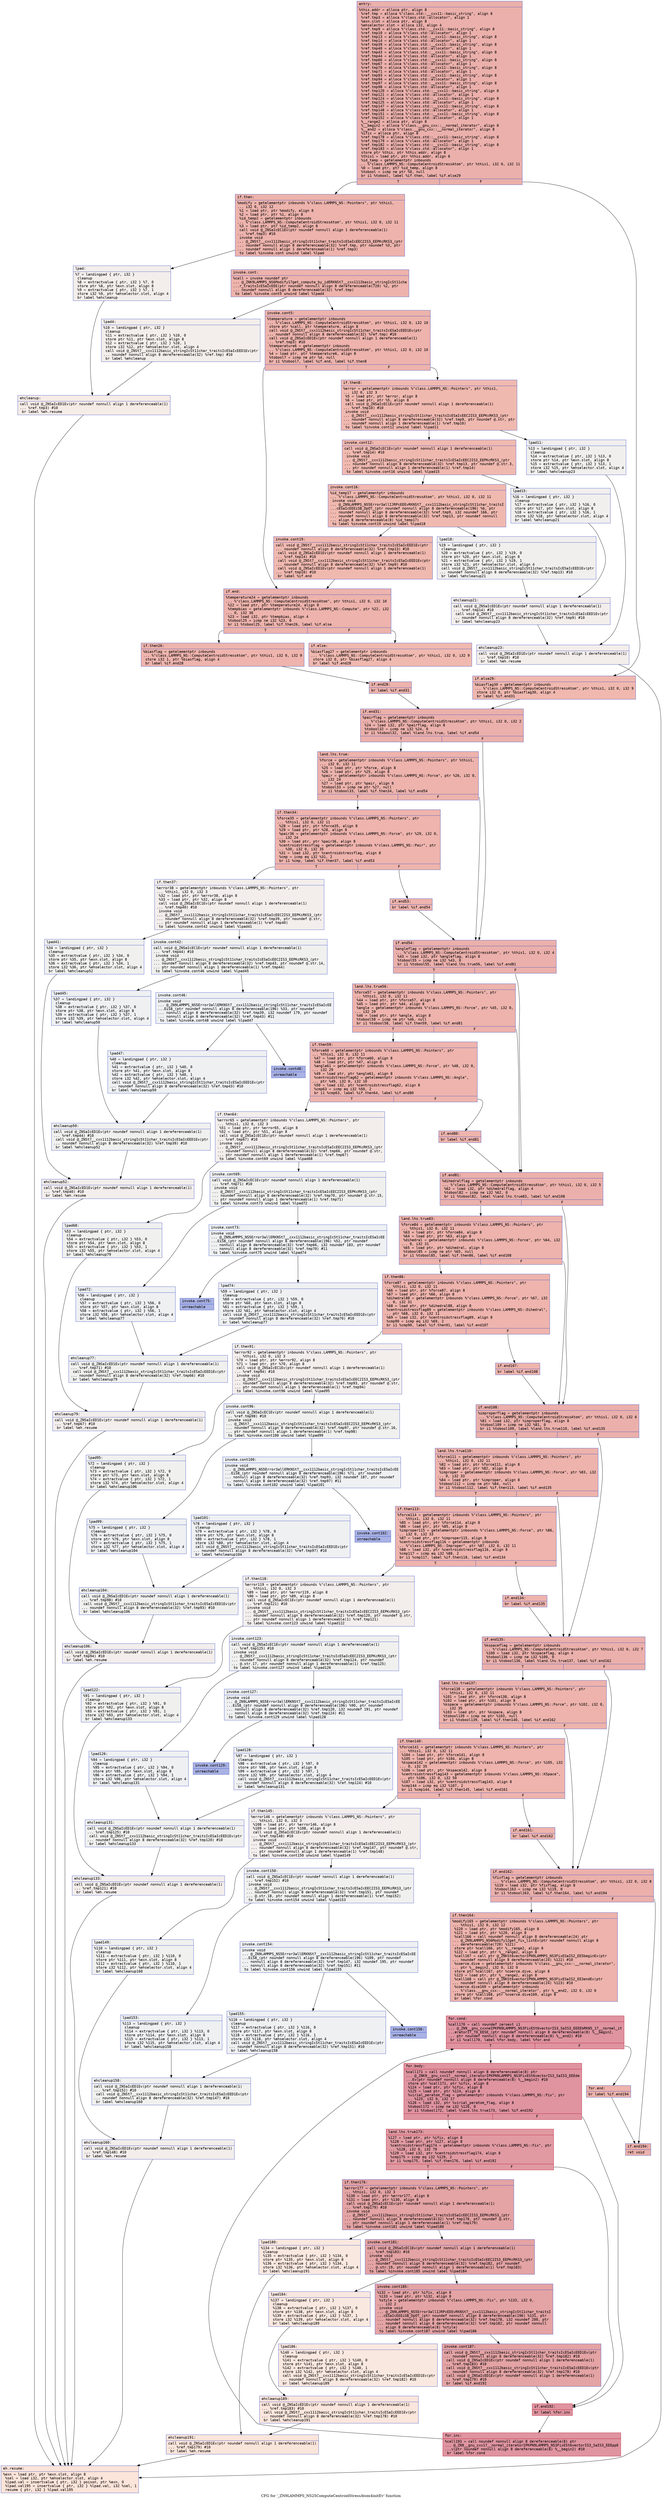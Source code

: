 digraph "CFG for '_ZN9LAMMPS_NS25ComputeCentroidStressAtom4initEv' function" {
	label="CFG for '_ZN9LAMMPS_NS25ComputeCentroidStressAtom4initEv' function";

	Node0x55f91824fc70 [shape=record,color="#3d50c3ff", style=filled, fillcolor="#d24b4070" fontname="Courier",label="{entry:\l|  %this.addr = alloca ptr, align 8\l  %ref.tmp = alloca %\"class.std::__cxx11::basic_string\", align 8\l  %ref.tmp3 = alloca %\"class.std::allocator\", align 1\l  %exn.slot = alloca ptr, align 8\l  %ehselector.slot = alloca i32, align 4\l  %ref.tmp9 = alloca %\"class.std::__cxx11::basic_string\", align 8\l  %ref.tmp10 = alloca %\"class.std::allocator\", align 1\l  %ref.tmp13 = alloca %\"class.std::__cxx11::basic_string\", align 8\l  %ref.tmp14 = alloca %\"class.std::allocator\", align 1\l  %ref.tmp39 = alloca %\"class.std::__cxx11::basic_string\", align 8\l  %ref.tmp40 = alloca %\"class.std::allocator\", align 1\l  %ref.tmp43 = alloca %\"class.std::__cxx11::basic_string\", align 8\l  %ref.tmp44 = alloca %\"class.std::allocator\", align 1\l  %ref.tmp66 = alloca %\"class.std::__cxx11::basic_string\", align 8\l  %ref.tmp67 = alloca %\"class.std::allocator\", align 1\l  %ref.tmp70 = alloca %\"class.std::__cxx11::basic_string\", align 8\l  %ref.tmp71 = alloca %\"class.std::allocator\", align 1\l  %ref.tmp93 = alloca %\"class.std::__cxx11::basic_string\", align 8\l  %ref.tmp94 = alloca %\"class.std::allocator\", align 1\l  %ref.tmp97 = alloca %\"class.std::__cxx11::basic_string\", align 8\l  %ref.tmp98 = alloca %\"class.std::allocator\", align 1\l  %ref.tmp120 = alloca %\"class.std::__cxx11::basic_string\", align 8\l  %ref.tmp121 = alloca %\"class.std::allocator\", align 1\l  %ref.tmp124 = alloca %\"class.std::__cxx11::basic_string\", align 8\l  %ref.tmp125 = alloca %\"class.std::allocator\", align 1\l  %ref.tmp147 = alloca %\"class.std::__cxx11::basic_string\", align 8\l  %ref.tmp148 = alloca %\"class.std::allocator\", align 1\l  %ref.tmp151 = alloca %\"class.std::__cxx11::basic_string\", align 8\l  %ref.tmp152 = alloca %\"class.std::allocator\", align 1\l  %__range2 = alloca ptr, align 8\l  %__begin2 = alloca %\"class.__gnu_cxx::__normal_iterator\", align 8\l  %__end2 = alloca %\"class.__gnu_cxx::__normal_iterator\", align 8\l  %ifix = alloca ptr, align 8\l  %ref.tmp178 = alloca %\"class.std::__cxx11::basic_string\", align 8\l  %ref.tmp179 = alloca %\"class.std::allocator\", align 1\l  %ref.tmp182 = alloca %\"class.std::__cxx11::basic_string\", align 8\l  %ref.tmp183 = alloca %\"class.std::allocator\", align 1\l  store ptr %this, ptr %this.addr, align 8\l  %this1 = load ptr, ptr %this.addr, align 8\l  %id_temp = getelementptr inbounds\l... %\"class.LAMMPS_NS::ComputeCentroidStressAtom\", ptr %this1, i32 0, i32 11\l  %0 = load ptr, ptr %id_temp, align 8\l  %tobool = icmp ne ptr %0, null\l  br i1 %tobool, label %if.then, label %if.else29\l|{<s0>T|<s1>F}}"];
	Node0x55f91824fc70:s0 -> Node0x55f918269790[tooltip="entry -> if.then\nProbability 62.50%" ];
	Node0x55f91824fc70:s1 -> Node0x55f918269800[tooltip="entry -> if.else29\nProbability 37.50%" ];
	Node0x55f918269790 [shape=record,color="#3d50c3ff", style=filled, fillcolor="#d6524470" fontname="Courier",label="{if.then:\l|  %modify = getelementptr inbounds %\"class.LAMMPS_NS::Pointers\", ptr %this1,\l... i32 0, i32 12\l  %1 = load ptr, ptr %modify, align 8\l  %2 = load ptr, ptr %1, align 8\l  %id_temp2 = getelementptr inbounds\l... %\"class.LAMMPS_NS::ComputeCentroidStressAtom\", ptr %this1, i32 0, i32 11\l  %3 = load ptr, ptr %id_temp2, align 8\l  call void @_ZNSaIcEC1Ev(ptr noundef nonnull align 1 dereferenceable(1)\l... %ref.tmp3) #10\l  invoke void\l... @_ZNSt7__cxx1112basic_stringIcSt11char_traitsIcESaIcEEC2IS3_EEPKcRKS3_(ptr\l... noundef nonnull align 8 dereferenceable(32) %ref.tmp, ptr noundef %3, ptr\l... noundef nonnull align 1 dereferenceable(1) %ref.tmp3)\l          to label %invoke.cont unwind label %lpad\l}"];
	Node0x55f918269790 -> Node0x55f918269e00[tooltip="if.then -> invoke.cont\nProbability 100.00%" ];
	Node0x55f918269790 -> Node0x55f918269e80[tooltip="if.then -> lpad\nProbability 0.00%" ];
	Node0x55f918269e00 [shape=record,color="#3d50c3ff", style=filled, fillcolor="#d6524470" fontname="Courier",label="{invoke.cont:\l|  %call = invoke noundef ptr\l... @_ZNK9LAMMPS_NS6Modify17get_compute_by_idERKNSt7__cxx1112basic_stringIcSt11cha\l...r_traitsIcESaIcEEE(ptr noundef nonnull align 8 dereferenceable(720) %2, ptr\l... noundef nonnull align 8 dereferenceable(32) %ref.tmp)\l          to label %invoke.cont5 unwind label %lpad4\l}"];
	Node0x55f918269e00 -> Node0x55f918269db0[tooltip="invoke.cont -> invoke.cont5\nProbability 100.00%" ];
	Node0x55f918269e00 -> Node0x55f91826a740[tooltip="invoke.cont -> lpad4\nProbability 0.00%" ];
	Node0x55f918269db0 [shape=record,color="#3d50c3ff", style=filled, fillcolor="#d6524470" fontname="Courier",label="{invoke.cont5:\l|  %temperature = getelementptr inbounds\l... %\"class.LAMMPS_NS::ComputeCentroidStressAtom\", ptr %this1, i32 0, i32 10\l  store ptr %call, ptr %temperature, align 8\l  call void @_ZNSt7__cxx1112basic_stringIcSt11char_traitsIcESaIcEED1Ev(ptr\l... noundef nonnull align 8 dereferenceable(32) %ref.tmp) #10\l  call void @_ZNSaIcED1Ev(ptr noundef nonnull align 1 dereferenceable(1)\l... %ref.tmp3) #10\l  %temperature6 = getelementptr inbounds\l... %\"class.LAMMPS_NS::ComputeCentroidStressAtom\", ptr %this1, i32 0, i32 10\l  %4 = load ptr, ptr %temperature6, align 8\l  %tobool7 = icmp ne ptr %4, null\l  br i1 %tobool7, label %if.end, label %if.then8\l|{<s0>T|<s1>F}}"];
	Node0x55f918269db0:s0 -> Node0x55f91826af50[tooltip="invoke.cont5 -> if.end\nProbability 62.50%" ];
	Node0x55f918269db0:s1 -> Node0x55f91826afc0[tooltip="invoke.cont5 -> if.then8\nProbability 37.50%" ];
	Node0x55f91826afc0 [shape=record,color="#3d50c3ff", style=filled, fillcolor="#de614d70" fontname="Courier",label="{if.then8:\l|  %error = getelementptr inbounds %\"class.LAMMPS_NS::Pointers\", ptr %this1,\l... i32 0, i32 3\l  %5 = load ptr, ptr %error, align 8\l  %6 = load ptr, ptr %5, align 8\l  call void @_ZNSaIcEC1Ev(ptr noundef nonnull align 1 dereferenceable(1)\l... %ref.tmp10) #10\l  invoke void\l... @_ZNSt7__cxx1112basic_stringIcSt11char_traitsIcESaIcEEC2IS3_EEPKcRKS3_(ptr\l... noundef nonnull align 8 dereferenceable(32) %ref.tmp9, ptr noundef @.str, ptr\l... noundef nonnull align 1 dereferenceable(1) %ref.tmp10)\l          to label %invoke.cont12 unwind label %lpad11\l}"];
	Node0x55f91826afc0 -> Node0x55f91826b4b0[tooltip="if.then8 -> invoke.cont12\nProbability 100.00%" ];
	Node0x55f91826afc0 -> Node0x55f91826b530[tooltip="if.then8 -> lpad11\nProbability 0.00%" ];
	Node0x55f91826b4b0 [shape=record,color="#3d50c3ff", style=filled, fillcolor="#de614d70" fontname="Courier",label="{invoke.cont12:\l|  call void @_ZNSaIcEC1Ev(ptr noundef nonnull align 1 dereferenceable(1)\l... %ref.tmp14) #10\l  invoke void\l... @_ZNSt7__cxx1112basic_stringIcSt11char_traitsIcESaIcEEC2IS3_EEPKcRKS3_(ptr\l... noundef nonnull align 8 dereferenceable(32) %ref.tmp13, ptr noundef @.str.3,\l... ptr noundef nonnull align 1 dereferenceable(1) %ref.tmp14)\l          to label %invoke.cont16 unwind label %lpad15\l}"];
	Node0x55f91826b4b0 -> Node0x55f91826b8b0[tooltip="invoke.cont12 -> invoke.cont16\nProbability 100.00%" ];
	Node0x55f91826b4b0 -> Node0x55f91826b900[tooltip="invoke.cont12 -> lpad15\nProbability 0.00%" ];
	Node0x55f91826b8b0 [shape=record,color="#3d50c3ff", style=filled, fillcolor="#de614d70" fontname="Courier",label="{invoke.cont16:\l|  %id_temp17 = getelementptr inbounds\l... %\"class.LAMMPS_NS::ComputeCentroidStressAtom\", ptr %this1, i32 0, i32 11\l  invoke void\l... @_ZN9LAMMPS_NS5Error3allIJRPcEEEvRKNSt7__cxx1112basic_stringIcSt11char_traitsI\l...cESaIcEEEiSB_DpOT_(ptr noundef nonnull align 8 dereferenceable(196) %6, ptr\l... noundef nonnull align 8 dereferenceable(32) %ref.tmp9, i32 noundef 166, ptr\l... noundef nonnull align 8 dereferenceable(32) %ref.tmp13, ptr noundef nonnull\l... align 8 dereferenceable(8) %id_temp17)\l          to label %invoke.cont19 unwind label %lpad18\l}"];
	Node0x55f91826b8b0 -> Node0x55f91826b860[tooltip="invoke.cont16 -> invoke.cont19\nProbability 100.00%" ];
	Node0x55f91826b8b0 -> Node0x55f91826bcb0[tooltip="invoke.cont16 -> lpad18\nProbability 0.00%" ];
	Node0x55f91826b860 [shape=record,color="#3d50c3ff", style=filled, fillcolor="#de614d70" fontname="Courier",label="{invoke.cont19:\l|  call void @_ZNSt7__cxx1112basic_stringIcSt11char_traitsIcESaIcEED1Ev(ptr\l... noundef nonnull align 8 dereferenceable(32) %ref.tmp13) #10\l  call void @_ZNSaIcED1Ev(ptr noundef nonnull align 1 dereferenceable(1)\l... %ref.tmp14) #10\l  call void @_ZNSt7__cxx1112basic_stringIcSt11char_traitsIcESaIcEED1Ev(ptr\l... noundef nonnull align 8 dereferenceable(32) %ref.tmp9) #10\l  call void @_ZNSaIcED1Ev(ptr noundef nonnull align 1 dereferenceable(1)\l... %ref.tmp10) #10\l  br label %if.end\l}"];
	Node0x55f91826b860 -> Node0x55f91826af50[tooltip="invoke.cont19 -> if.end\nProbability 100.00%" ];
	Node0x55f918269e80 [shape=record,color="#3d50c3ff", style=filled, fillcolor="#e5d8d170" fontname="Courier",label="{lpad:\l|  %7 = landingpad \{ ptr, i32 \}\l          cleanup\l  %8 = extractvalue \{ ptr, i32 \} %7, 0\l  store ptr %8, ptr %exn.slot, align 8\l  %9 = extractvalue \{ ptr, i32 \} %7, 1\l  store i32 %9, ptr %ehselector.slot, align 4\l  br label %ehcleanup\l}"];
	Node0x55f918269e80 -> Node0x55f91826c480[tooltip="lpad -> ehcleanup\nProbability 100.00%" ];
	Node0x55f91826a740 [shape=record,color="#3d50c3ff", style=filled, fillcolor="#e5d8d170" fontname="Courier",label="{lpad4:\l|  %10 = landingpad \{ ptr, i32 \}\l          cleanup\l  %11 = extractvalue \{ ptr, i32 \} %10, 0\l  store ptr %11, ptr %exn.slot, align 8\l  %12 = extractvalue \{ ptr, i32 \} %10, 1\l  store i32 %12, ptr %ehselector.slot, align 4\l  call void @_ZNSt7__cxx1112basic_stringIcSt11char_traitsIcESaIcEED1Ev(ptr\l... noundef nonnull align 8 dereferenceable(32) %ref.tmp) #10\l  br label %ehcleanup\l}"];
	Node0x55f91826a740 -> Node0x55f91826c480[tooltip="lpad4 -> ehcleanup\nProbability 100.00%" ];
	Node0x55f91826c480 [shape=record,color="#3d50c3ff", style=filled, fillcolor="#ead5c970" fontname="Courier",label="{ehcleanup:\l|  call void @_ZNSaIcED1Ev(ptr noundef nonnull align 1 dereferenceable(1)\l... %ref.tmp3) #10\l  br label %eh.resume\l}"];
	Node0x55f91826c480 -> Node0x55f91826ca30[tooltip="ehcleanup -> eh.resume\nProbability 100.00%" ];
	Node0x55f91826b530 [shape=record,color="#3d50c3ff", style=filled, fillcolor="#e0dbd870" fontname="Courier",label="{lpad11:\l|  %13 = landingpad \{ ptr, i32 \}\l          cleanup\l  %14 = extractvalue \{ ptr, i32 \} %13, 0\l  store ptr %14, ptr %exn.slot, align 8\l  %15 = extractvalue \{ ptr, i32 \} %13, 1\l  store i32 %15, ptr %ehselector.slot, align 4\l  br label %ehcleanup23\l}"];
	Node0x55f91826b530 -> Node0x55f91826cd80[tooltip="lpad11 -> ehcleanup23\nProbability 100.00%" ];
	Node0x55f91826b900 [shape=record,color="#3d50c3ff", style=filled, fillcolor="#e0dbd870" fontname="Courier",label="{lpad15:\l|  %16 = landingpad \{ ptr, i32 \}\l          cleanup\l  %17 = extractvalue \{ ptr, i32 \} %16, 0\l  store ptr %17, ptr %exn.slot, align 8\l  %18 = extractvalue \{ ptr, i32 \} %16, 1\l  store i32 %18, ptr %ehselector.slot, align 4\l  br label %ehcleanup21\l}"];
	Node0x55f91826b900 -> Node0x55f91826d150[tooltip="lpad15 -> ehcleanup21\nProbability 100.00%" ];
	Node0x55f91826bcb0 [shape=record,color="#3d50c3ff", style=filled, fillcolor="#e0dbd870" fontname="Courier",label="{lpad18:\l|  %19 = landingpad \{ ptr, i32 \}\l          cleanup\l  %20 = extractvalue \{ ptr, i32 \} %19, 0\l  store ptr %20, ptr %exn.slot, align 8\l  %21 = extractvalue \{ ptr, i32 \} %19, 1\l  store i32 %21, ptr %ehselector.slot, align 4\l  call void @_ZNSt7__cxx1112basic_stringIcSt11char_traitsIcESaIcEED1Ev(ptr\l... noundef nonnull align 8 dereferenceable(32) %ref.tmp13) #10\l  br label %ehcleanup21\l}"];
	Node0x55f91826bcb0 -> Node0x55f91826d150[tooltip="lpad18 -> ehcleanup21\nProbability 100.00%" ];
	Node0x55f91826d150 [shape=record,color="#3d50c3ff", style=filled, fillcolor="#e3d9d370" fontname="Courier",label="{ehcleanup21:\l|  call void @_ZNSaIcED1Ev(ptr noundef nonnull align 1 dereferenceable(1)\l... %ref.tmp14) #10\l  call void @_ZNSt7__cxx1112basic_stringIcSt11char_traitsIcESaIcEED1Ev(ptr\l... noundef nonnull align 8 dereferenceable(32) %ref.tmp9) #10\l  br label %ehcleanup23\l}"];
	Node0x55f91826d150 -> Node0x55f91826cd80[tooltip="ehcleanup21 -> ehcleanup23\nProbability 100.00%" ];
	Node0x55f91826cd80 [shape=record,color="#3d50c3ff", style=filled, fillcolor="#e5d8d170" fontname="Courier",label="{ehcleanup23:\l|  call void @_ZNSaIcED1Ev(ptr noundef nonnull align 1 dereferenceable(1)\l... %ref.tmp10) #10\l  br label %eh.resume\l}"];
	Node0x55f91826cd80 -> Node0x55f91826ca30[tooltip="ehcleanup23 -> eh.resume\nProbability 100.00%" ];
	Node0x55f91826af50 [shape=record,color="#3d50c3ff", style=filled, fillcolor="#d6524470" fontname="Courier",label="{if.end:\l|  %temperature24 = getelementptr inbounds\l... %\"class.LAMMPS_NS::ComputeCentroidStressAtom\", ptr %this1, i32 0, i32 10\l  %22 = load ptr, ptr %temperature24, align 8\l  %tempbias = getelementptr inbounds %\"class.LAMMPS_NS::Compute\", ptr %22, i32\l... 0, i32 36\l  %23 = load i32, ptr %tempbias, align 4\l  %tobool25 = icmp ne i32 %23, 0\l  br i1 %tobool25, label %if.then26, label %if.else\l|{<s0>T|<s1>F}}"];
	Node0x55f91826af50:s0 -> Node0x55f91826de70[tooltip="if.end -> if.then26\nProbability 62.50%" ];
	Node0x55f91826af50:s1 -> Node0x55f91826def0[tooltip="if.end -> if.else\nProbability 37.50%" ];
	Node0x55f91826de70 [shape=record,color="#3d50c3ff", style=filled, fillcolor="#d8564670" fontname="Courier",label="{if.then26:\l|  %biasflag = getelementptr inbounds\l... %\"class.LAMMPS_NS::ComputeCentroidStressAtom\", ptr %this1, i32 0, i32 9\l  store i32 1, ptr %biasflag, align 4\l  br label %if.end28\l}"];
	Node0x55f91826de70 -> Node0x55f91826e180[tooltip="if.then26 -> if.end28\nProbability 100.00%" ];
	Node0x55f91826def0 [shape=record,color="#3d50c3ff", style=filled, fillcolor="#de614d70" fontname="Courier",label="{if.else:\l|  %biasflag27 = getelementptr inbounds\l... %\"class.LAMMPS_NS::ComputeCentroidStressAtom\", ptr %this1, i32 0, i32 9\l  store i32 0, ptr %biasflag27, align 4\l  br label %if.end28\l}"];
	Node0x55f91826def0 -> Node0x55f91826e180[tooltip="if.else -> if.end28\nProbability 100.00%" ];
	Node0x55f91826e180 [shape=record,color="#3d50c3ff", style=filled, fillcolor="#d6524470" fontname="Courier",label="{if.end28:\l|  br label %if.end31\l}"];
	Node0x55f91826e180 -> Node0x55f91826e470[tooltip="if.end28 -> if.end31\nProbability 100.00%" ];
	Node0x55f918269800 [shape=record,color="#3d50c3ff", style=filled, fillcolor="#dc5d4a70" fontname="Courier",label="{if.else29:\l|  %biasflag30 = getelementptr inbounds\l... %\"class.LAMMPS_NS::ComputeCentroidStressAtom\", ptr %this1, i32 0, i32 9\l  store i32 0, ptr %biasflag30, align 4\l  br label %if.end31\l}"];
	Node0x55f918269800 -> Node0x55f91826e470[tooltip="if.else29 -> if.end31\nProbability 100.00%" ];
	Node0x55f91826e470 [shape=record,color="#3d50c3ff", style=filled, fillcolor="#d24b4070" fontname="Courier",label="{if.end31:\l|  %pairflag = getelementptr inbounds\l... %\"class.LAMMPS_NS::ComputeCentroidStressAtom\", ptr %this1, i32 0, i32 2\l  %24 = load i32, ptr %pairflag, align 8\l  %tobool32 = icmp ne i32 %24, 0\l  br i1 %tobool32, label %land.lhs.true, label %if.end54\l|{<s0>T|<s1>F}}"];
	Node0x55f91826e470:s0 -> Node0x55f91826e990[tooltip="if.end31 -> land.lhs.true\nProbability 62.50%" ];
	Node0x55f91826e470:s1 -> Node0x55f91826ea10[tooltip="if.end31 -> if.end54\nProbability 37.50%" ];
	Node0x55f91826e990 [shape=record,color="#3d50c3ff", style=filled, fillcolor="#d6524470" fontname="Courier",label="{land.lhs.true:\l|  %force = getelementptr inbounds %\"class.LAMMPS_NS::Pointers\", ptr %this1,\l... i32 0, i32 11\l  %25 = load ptr, ptr %force, align 8\l  %26 = load ptr, ptr %25, align 8\l  %pair = getelementptr inbounds %\"class.LAMMPS_NS::Force\", ptr %26, i32 0,\l... i32 24\l  %27 = load ptr, ptr %pair, align 8\l  %tobool33 = icmp ne ptr %27, null\l  br i1 %tobool33, label %if.then34, label %if.end54\l|{<s0>T|<s1>F}}"];
	Node0x55f91826e990:s0 -> Node0x55f91826ef70[tooltip="land.lhs.true -> if.then34\nProbability 62.50%" ];
	Node0x55f91826e990:s1 -> Node0x55f91826ea10[tooltip="land.lhs.true -> if.end54\nProbability 37.50%" ];
	Node0x55f91826ef70 [shape=record,color="#3d50c3ff", style=filled, fillcolor="#d8564670" fontname="Courier",label="{if.then34:\l|  %force35 = getelementptr inbounds %\"class.LAMMPS_NS::Pointers\", ptr\l... %this1, i32 0, i32 11\l  %28 = load ptr, ptr %force35, align 8\l  %29 = load ptr, ptr %28, align 8\l  %pair36 = getelementptr inbounds %\"class.LAMMPS_NS::Force\", ptr %29, i32 0,\l... i32 24\l  %30 = load ptr, ptr %pair36, align 8\l  %centroidstressflag = getelementptr inbounds %\"class.LAMMPS_NS::Pair\", ptr\l... %30, i32 0, i32 35\l  %31 = load i32, ptr %centroidstressflag, align 8\l  %cmp = icmp eq i32 %31, 2\l  br i1 %cmp, label %if.then37, label %if.end53\l|{<s0>T|<s1>F}}"];
	Node0x55f91826ef70:s0 -> Node0x55f91826f6c0[tooltip="if.then34 -> if.then37\nProbability 0.00%" ];
	Node0x55f91826ef70:s1 -> Node0x55f91826f710[tooltip="if.then34 -> if.end53\nProbability 100.00%" ];
	Node0x55f91826f6c0 [shape=record,color="#3d50c3ff", style=filled, fillcolor="#e3d9d370" fontname="Courier",label="{if.then37:\l|  %error38 = getelementptr inbounds %\"class.LAMMPS_NS::Pointers\", ptr\l... %this1, i32 0, i32 3\l  %32 = load ptr, ptr %error38, align 8\l  %33 = load ptr, ptr %32, align 8\l  call void @_ZNSaIcEC1Ev(ptr noundef nonnull align 1 dereferenceable(1)\l... %ref.tmp40) #10\l  invoke void\l... @_ZNSt7__cxx1112basic_stringIcSt11char_traitsIcESaIcEEC2IS3_EEPKcRKS3_(ptr\l... noundef nonnull align 8 dereferenceable(32) %ref.tmp39, ptr noundef @.str,\l... ptr noundef nonnull align 1 dereferenceable(1) %ref.tmp40)\l          to label %invoke.cont42 unwind label %lpad41\l}"];
	Node0x55f91826f6c0 -> Node0x55f91826fb70[tooltip="if.then37 -> invoke.cont42\nProbability 50.00%" ];
	Node0x55f91826f6c0 -> Node0x55f91826fbc0[tooltip="if.then37 -> lpad41\nProbability 50.00%" ];
	Node0x55f91826fb70 [shape=record,color="#3d50c3ff", style=filled, fillcolor="#dedcdb70" fontname="Courier",label="{invoke.cont42:\l|  call void @_ZNSaIcEC1Ev(ptr noundef nonnull align 1 dereferenceable(1)\l... %ref.tmp44) #10\l  invoke void\l... @_ZNSt7__cxx1112basic_stringIcSt11char_traitsIcESaIcEEC2IS3_EEPKcRKS3_(ptr\l... noundef nonnull align 8 dereferenceable(32) %ref.tmp43, ptr noundef @.str.14,\l... ptr noundef nonnull align 1 dereferenceable(1) %ref.tmp44)\l          to label %invoke.cont46 unwind label %lpad45\l}"];
	Node0x55f91826fb70 -> Node0x55f91826fee0[tooltip="invoke.cont42 -> invoke.cont46\nProbability 50.00%" ];
	Node0x55f91826fb70 -> Node0x55f91826ff30[tooltip="invoke.cont42 -> lpad45\nProbability 50.00%" ];
	Node0x55f91826fee0 [shape=record,color="#3d50c3ff", style=filled, fillcolor="#d9dce170" fontname="Courier",label="{invoke.cont46:\l|  invoke void\l... @_ZN9LAMMPS_NS5Error3allERKNSt7__cxx1112basic_stringIcSt11char_traitsIcESaIcEE\l...EiS8_(ptr noundef nonnull align 8 dereferenceable(196) %33, ptr noundef\l... nonnull align 8 dereferenceable(32) %ref.tmp39, i32 noundef 179, ptr noundef\l... nonnull align 8 dereferenceable(32) %ref.tmp43) #11\l          to label %invoke.cont48 unwind label %lpad47\l}"];
	Node0x55f91826fee0 -> Node0x55f91826fe90[tooltip="invoke.cont46 -> invoke.cont48\nProbability 0.00%" ];
	Node0x55f91826fee0 -> Node0x55f91826a3f0[tooltip="invoke.cont46 -> lpad47\nProbability 100.00%" ];
	Node0x55f91826fe90 [shape=record,color="#3d50c3ff", style=filled, fillcolor="#3d50c370" fontname="Courier",label="{invoke.cont48:\l|  unreachable\l}"];
	Node0x55f91826fbc0 [shape=record,color="#3d50c3ff", style=filled, fillcolor="#dedcdb70" fontname="Courier",label="{lpad41:\l|  %34 = landingpad \{ ptr, i32 \}\l          cleanup\l  %35 = extractvalue \{ ptr, i32 \} %34, 0\l  store ptr %35, ptr %exn.slot, align 8\l  %36 = extractvalue \{ ptr, i32 \} %34, 1\l  store i32 %36, ptr %ehselector.slot, align 4\l  br label %ehcleanup52\l}"];
	Node0x55f91826fbc0 -> Node0x55f918270e50[tooltip="lpad41 -> ehcleanup52\nProbability 100.00%" ];
	Node0x55f91826ff30 [shape=record,color="#3d50c3ff", style=filled, fillcolor="#d9dce170" fontname="Courier",label="{lpad45:\l|  %37 = landingpad \{ ptr, i32 \}\l          cleanup\l  %38 = extractvalue \{ ptr, i32 \} %37, 0\l  store ptr %38, ptr %exn.slot, align 8\l  %39 = extractvalue \{ ptr, i32 \} %37, 1\l  store i32 %39, ptr %ehselector.slot, align 4\l  br label %ehcleanup50\l}"];
	Node0x55f91826ff30 -> Node0x55f918271170[tooltip="lpad45 -> ehcleanup50\nProbability 100.00%" ];
	Node0x55f91826a3f0 [shape=record,color="#3d50c3ff", style=filled, fillcolor="#d9dce170" fontname="Courier",label="{lpad47:\l|  %40 = landingpad \{ ptr, i32 \}\l          cleanup\l  %41 = extractvalue \{ ptr, i32 \} %40, 0\l  store ptr %41, ptr %exn.slot, align 8\l  %42 = extractvalue \{ ptr, i32 \} %40, 1\l  store i32 %42, ptr %ehselector.slot, align 4\l  call void @_ZNSt7__cxx1112basic_stringIcSt11char_traitsIcESaIcEED1Ev(ptr\l... noundef nonnull align 8 dereferenceable(32) %ref.tmp43) #10\l  br label %ehcleanup50\l}"];
	Node0x55f91826a3f0 -> Node0x55f918271170[tooltip="lpad47 -> ehcleanup50\nProbability 100.00%" ];
	Node0x55f918271170 [shape=record,color="#3d50c3ff", style=filled, fillcolor="#dedcdb70" fontname="Courier",label="{ehcleanup50:\l|  call void @_ZNSaIcED1Ev(ptr noundef nonnull align 1 dereferenceable(1)\l... %ref.tmp44) #10\l  call void @_ZNSt7__cxx1112basic_stringIcSt11char_traitsIcESaIcEED1Ev(ptr\l... noundef nonnull align 8 dereferenceable(32) %ref.tmp39) #10\l  br label %ehcleanup52\l}"];
	Node0x55f918271170 -> Node0x55f918270e50[tooltip="ehcleanup50 -> ehcleanup52\nProbability 100.00%" ];
	Node0x55f918270e50 [shape=record,color="#3d50c3ff", style=filled, fillcolor="#e3d9d370" fontname="Courier",label="{ehcleanup52:\l|  call void @_ZNSaIcED1Ev(ptr noundef nonnull align 1 dereferenceable(1)\l... %ref.tmp40) #10\l  br label %eh.resume\l}"];
	Node0x55f918270e50 -> Node0x55f91826ca30[tooltip="ehcleanup52 -> eh.resume\nProbability 100.00%" ];
	Node0x55f91826f710 [shape=record,color="#3d50c3ff", style=filled, fillcolor="#d8564670" fontname="Courier",label="{if.end53:\l|  br label %if.end54\l}"];
	Node0x55f91826f710 -> Node0x55f91826ea10[tooltip="if.end53 -> if.end54\nProbability 100.00%" ];
	Node0x55f91826ea10 [shape=record,color="#3d50c3ff", style=filled, fillcolor="#d24b4070" fontname="Courier",label="{if.end54:\l|  %angleflag = getelementptr inbounds\l... %\"class.LAMMPS_NS::ComputeCentroidStressAtom\", ptr %this1, i32 0, i32 4\l  %43 = load i32, ptr %angleflag, align 8\l  %tobool55 = icmp ne i32 %43, 0\l  br i1 %tobool55, label %land.lhs.true56, label %if.end81\l|{<s0>T|<s1>F}}"];
	Node0x55f91826ea10:s0 -> Node0x55f918271d30[tooltip="if.end54 -> land.lhs.true56\nProbability 62.50%" ];
	Node0x55f91826ea10:s1 -> Node0x55f918271db0[tooltip="if.end54 -> if.end81\nProbability 37.50%" ];
	Node0x55f918271d30 [shape=record,color="#3d50c3ff", style=filled, fillcolor="#d6524470" fontname="Courier",label="{land.lhs.true56:\l|  %force57 = getelementptr inbounds %\"class.LAMMPS_NS::Pointers\", ptr\l... %this1, i32 0, i32 11\l  %44 = load ptr, ptr %force57, align 8\l  %45 = load ptr, ptr %44, align 8\l  %angle = getelementptr inbounds %\"class.LAMMPS_NS::Force\", ptr %45, i32 0,\l... i32 29\l  %46 = load ptr, ptr %angle, align 8\l  %tobool58 = icmp ne ptr %46, null\l  br i1 %tobool58, label %if.then59, label %if.end81\l|{<s0>T|<s1>F}}"];
	Node0x55f918271d30:s0 -> Node0x55f9182722f0[tooltip="land.lhs.true56 -> if.then59\nProbability 62.50%" ];
	Node0x55f918271d30:s1 -> Node0x55f918271db0[tooltip="land.lhs.true56 -> if.end81\nProbability 37.50%" ];
	Node0x55f9182722f0 [shape=record,color="#3d50c3ff", style=filled, fillcolor="#d8564670" fontname="Courier",label="{if.then59:\l|  %force60 = getelementptr inbounds %\"class.LAMMPS_NS::Pointers\", ptr\l... %this1, i32 0, i32 11\l  %47 = load ptr, ptr %force60, align 8\l  %48 = load ptr, ptr %47, align 8\l  %angle61 = getelementptr inbounds %\"class.LAMMPS_NS::Force\", ptr %48, i32 0,\l... i32 29\l  %49 = load ptr, ptr %angle61, align 8\l  %centroidstressflag62 = getelementptr inbounds %\"class.LAMMPS_NS::Angle\",\l... ptr %49, i32 0, i32 10\l  %50 = load i32, ptr %centroidstressflag62, align 8\l  %cmp63 = icmp eq i32 %50, 2\l  br i1 %cmp63, label %if.then64, label %if.end80\l|{<s0>T|<s1>F}}"];
	Node0x55f9182722f0:s0 -> Node0x55f918273220[tooltip="if.then59 -> if.then64\nProbability 0.00%" ];
	Node0x55f9182722f0:s1 -> Node0x55f918273270[tooltip="if.then59 -> if.end80\nProbability 100.00%" ];
	Node0x55f918273220 [shape=record,color="#3d50c3ff", style=filled, fillcolor="#e3d9d370" fontname="Courier",label="{if.then64:\l|  %error65 = getelementptr inbounds %\"class.LAMMPS_NS::Pointers\", ptr\l... %this1, i32 0, i32 3\l  %51 = load ptr, ptr %error65, align 8\l  %52 = load ptr, ptr %51, align 8\l  call void @_ZNSaIcEC1Ev(ptr noundef nonnull align 1 dereferenceable(1)\l... %ref.tmp67) #10\l  invoke void\l... @_ZNSt7__cxx1112basic_stringIcSt11char_traitsIcESaIcEEC2IS3_EEPKcRKS3_(ptr\l... noundef nonnull align 8 dereferenceable(32) %ref.tmp66, ptr noundef @.str,\l... ptr noundef nonnull align 1 dereferenceable(1) %ref.tmp67)\l          to label %invoke.cont69 unwind label %lpad68\l}"];
	Node0x55f918273220 -> Node0x55f9182736d0[tooltip="if.then64 -> invoke.cont69\nProbability 50.00%" ];
	Node0x55f918273220 -> Node0x55f918273720[tooltip="if.then64 -> lpad68\nProbability 50.00%" ];
	Node0x55f9182736d0 [shape=record,color="#3d50c3ff", style=filled, fillcolor="#dedcdb70" fontname="Courier",label="{invoke.cont69:\l|  call void @_ZNSaIcEC1Ev(ptr noundef nonnull align 1 dereferenceable(1)\l... %ref.tmp71) #10\l  invoke void\l... @_ZNSt7__cxx1112basic_stringIcSt11char_traitsIcESaIcEEC2IS3_EEPKcRKS3_(ptr\l... noundef nonnull align 8 dereferenceable(32) %ref.tmp70, ptr noundef @.str.15,\l... ptr noundef nonnull align 1 dereferenceable(1) %ref.tmp71)\l          to label %invoke.cont73 unwind label %lpad72\l}"];
	Node0x55f9182736d0 -> Node0x55f918273a40[tooltip="invoke.cont69 -> invoke.cont73\nProbability 50.00%" ];
	Node0x55f9182736d0 -> Node0x55f918273a90[tooltip="invoke.cont69 -> lpad72\nProbability 50.00%" ];
	Node0x55f918273a40 [shape=record,color="#3d50c3ff", style=filled, fillcolor="#d9dce170" fontname="Courier",label="{invoke.cont73:\l|  invoke void\l... @_ZN9LAMMPS_NS5Error3allERKNSt7__cxx1112basic_stringIcSt11char_traitsIcESaIcEE\l...EiS8_(ptr noundef nonnull align 8 dereferenceable(196) %52, ptr noundef\l... nonnull align 8 dereferenceable(32) %ref.tmp66, i32 noundef 183, ptr noundef\l... nonnull align 8 dereferenceable(32) %ref.tmp70) #11\l          to label %invoke.cont75 unwind label %lpad74\l}"];
	Node0x55f918273a40 -> Node0x55f9182739f0[tooltip="invoke.cont73 -> invoke.cont75\nProbability 0.00%" ];
	Node0x55f918273a40 -> Node0x55f918273d50[tooltip="invoke.cont73 -> lpad74\nProbability 100.00%" ];
	Node0x55f9182739f0 [shape=record,color="#3d50c3ff", style=filled, fillcolor="#3d50c370" fontname="Courier",label="{invoke.cont75:\l|  unreachable\l}"];
	Node0x55f918273720 [shape=record,color="#3d50c3ff", style=filled, fillcolor="#dedcdb70" fontname="Courier",label="{lpad68:\l|  %53 = landingpad \{ ptr, i32 \}\l          cleanup\l  %54 = extractvalue \{ ptr, i32 \} %53, 0\l  store ptr %54, ptr %exn.slot, align 8\l  %55 = extractvalue \{ ptr, i32 \} %53, 1\l  store i32 %55, ptr %ehselector.slot, align 4\l  br label %ehcleanup79\l}"];
	Node0x55f918273720 -> Node0x55f918274310[tooltip="lpad68 -> ehcleanup79\nProbability 100.00%" ];
	Node0x55f918273a90 [shape=record,color="#3d50c3ff", style=filled, fillcolor="#d9dce170" fontname="Courier",label="{lpad72:\l|  %56 = landingpad \{ ptr, i32 \}\l          cleanup\l  %57 = extractvalue \{ ptr, i32 \} %56, 0\l  store ptr %57, ptr %exn.slot, align 8\l  %58 = extractvalue \{ ptr, i32 \} %56, 1\l  store i32 %58, ptr %ehselector.slot, align 4\l  br label %ehcleanup77\l}"];
	Node0x55f918273a90 -> Node0x55f918274660[tooltip="lpad72 -> ehcleanup77\nProbability 100.00%" ];
	Node0x55f918273d50 [shape=record,color="#3d50c3ff", style=filled, fillcolor="#d9dce170" fontname="Courier",label="{lpad74:\l|  %59 = landingpad \{ ptr, i32 \}\l          cleanup\l  %60 = extractvalue \{ ptr, i32 \} %59, 0\l  store ptr %60, ptr %exn.slot, align 8\l  %61 = extractvalue \{ ptr, i32 \} %59, 1\l  store i32 %61, ptr %ehselector.slot, align 4\l  call void @_ZNSt7__cxx1112basic_stringIcSt11char_traitsIcESaIcEED1Ev(ptr\l... noundef nonnull align 8 dereferenceable(32) %ref.tmp70) #10\l  br label %ehcleanup77\l}"];
	Node0x55f918273d50 -> Node0x55f918274660[tooltip="lpad74 -> ehcleanup77\nProbability 100.00%" ];
	Node0x55f918274660 [shape=record,color="#3d50c3ff", style=filled, fillcolor="#dedcdb70" fontname="Courier",label="{ehcleanup77:\l|  call void @_ZNSaIcED1Ev(ptr noundef nonnull align 1 dereferenceable(1)\l... %ref.tmp71) #10\l  call void @_ZNSt7__cxx1112basic_stringIcSt11char_traitsIcESaIcEED1Ev(ptr\l... noundef nonnull align 8 dereferenceable(32) %ref.tmp66) #10\l  br label %ehcleanup79\l}"];
	Node0x55f918274660 -> Node0x55f918274310[tooltip="ehcleanup77 -> ehcleanup79\nProbability 100.00%" ];
	Node0x55f918274310 [shape=record,color="#3d50c3ff", style=filled, fillcolor="#e3d9d370" fontname="Courier",label="{ehcleanup79:\l|  call void @_ZNSaIcED1Ev(ptr noundef nonnull align 1 dereferenceable(1)\l... %ref.tmp67) #10\l  br label %eh.resume\l}"];
	Node0x55f918274310 -> Node0x55f91826ca30[tooltip="ehcleanup79 -> eh.resume\nProbability 100.00%" ];
	Node0x55f918273270 [shape=record,color="#3d50c3ff", style=filled, fillcolor="#d8564670" fontname="Courier",label="{if.end80:\l|  br label %if.end81\l}"];
	Node0x55f918273270 -> Node0x55f918271db0[tooltip="if.end80 -> if.end81\nProbability 100.00%" ];
	Node0x55f918271db0 [shape=record,color="#3d50c3ff", style=filled, fillcolor="#d24b4070" fontname="Courier",label="{if.end81:\l|  %dihedralflag = getelementptr inbounds\l... %\"class.LAMMPS_NS::ComputeCentroidStressAtom\", ptr %this1, i32 0, i32 5\l  %62 = load i32, ptr %dihedralflag, align 4\l  %tobool82 = icmp ne i32 %62, 0\l  br i1 %tobool82, label %land.lhs.true83, label %if.end108\l|{<s0>T|<s1>F}}"];
	Node0x55f918271db0:s0 -> Node0x55f9182751f0[tooltip="if.end81 -> land.lhs.true83\nProbability 62.50%" ];
	Node0x55f918271db0:s1 -> Node0x55f918275270[tooltip="if.end81 -> if.end108\nProbability 37.50%" ];
	Node0x55f9182751f0 [shape=record,color="#3d50c3ff", style=filled, fillcolor="#d6524470" fontname="Courier",label="{land.lhs.true83:\l|  %force84 = getelementptr inbounds %\"class.LAMMPS_NS::Pointers\", ptr\l... %this1, i32 0, i32 11\l  %63 = load ptr, ptr %force84, align 8\l  %64 = load ptr, ptr %63, align 8\l  %dihedral = getelementptr inbounds %\"class.LAMMPS_NS::Force\", ptr %64, i32\l... 0, i32 31\l  %65 = load ptr, ptr %dihedral, align 8\l  %tobool85 = icmp ne ptr %65, null\l  br i1 %tobool85, label %if.then86, label %if.end108\l|{<s0>T|<s1>F}}"];
	Node0x55f9182751f0:s0 -> Node0x55f9182757c0[tooltip="land.lhs.true83 -> if.then86\nProbability 62.50%" ];
	Node0x55f9182751f0:s1 -> Node0x55f918275270[tooltip="land.lhs.true83 -> if.end108\nProbability 37.50%" ];
	Node0x55f9182757c0 [shape=record,color="#3d50c3ff", style=filled, fillcolor="#d8564670" fontname="Courier",label="{if.then86:\l|  %force87 = getelementptr inbounds %\"class.LAMMPS_NS::Pointers\", ptr\l... %this1, i32 0, i32 11\l  %66 = load ptr, ptr %force87, align 8\l  %67 = load ptr, ptr %66, align 8\l  %dihedral88 = getelementptr inbounds %\"class.LAMMPS_NS::Force\", ptr %67, i32\l... 0, i32 31\l  %68 = load ptr, ptr %dihedral88, align 8\l  %centroidstressflag89 = getelementptr inbounds %\"class.LAMMPS_NS::Dihedral\",\l... ptr %68, i32 0, i32 11\l  %69 = load i32, ptr %centroidstressflag89, align 8\l  %cmp90 = icmp eq i32 %69, 2\l  br i1 %cmp90, label %if.then91, label %if.end107\l|{<s0>T|<s1>F}}"];
	Node0x55f9182757c0:s0 -> Node0x55f918275ef0[tooltip="if.then86 -> if.then91\nProbability 0.00%" ];
	Node0x55f9182757c0:s1 -> Node0x55f918275f40[tooltip="if.then86 -> if.end107\nProbability 100.00%" ];
	Node0x55f918275ef0 [shape=record,color="#3d50c3ff", style=filled, fillcolor="#e3d9d370" fontname="Courier",label="{if.then91:\l|  %error92 = getelementptr inbounds %\"class.LAMMPS_NS::Pointers\", ptr\l... %this1, i32 0, i32 3\l  %70 = load ptr, ptr %error92, align 8\l  %71 = load ptr, ptr %70, align 8\l  call void @_ZNSaIcEC1Ev(ptr noundef nonnull align 1 dereferenceable(1)\l... %ref.tmp94) #10\l  invoke void\l... @_ZNSt7__cxx1112basic_stringIcSt11char_traitsIcESaIcEEC2IS3_EEPKcRKS3_(ptr\l... noundef nonnull align 8 dereferenceable(32) %ref.tmp93, ptr noundef @.str,\l... ptr noundef nonnull align 1 dereferenceable(1) %ref.tmp94)\l          to label %invoke.cont96 unwind label %lpad95\l}"];
	Node0x55f918275ef0 -> Node0x55f9182763a0[tooltip="if.then91 -> invoke.cont96\nProbability 50.00%" ];
	Node0x55f918275ef0 -> Node0x55f9182763f0[tooltip="if.then91 -> lpad95\nProbability 50.00%" ];
	Node0x55f9182763a0 [shape=record,color="#3d50c3ff", style=filled, fillcolor="#dedcdb70" fontname="Courier",label="{invoke.cont96:\l|  call void @_ZNSaIcEC1Ev(ptr noundef nonnull align 1 dereferenceable(1)\l... %ref.tmp98) #10\l  invoke void\l... @_ZNSt7__cxx1112basic_stringIcSt11char_traitsIcESaIcEEC2IS3_EEPKcRKS3_(ptr\l... noundef nonnull align 8 dereferenceable(32) %ref.tmp97, ptr noundef @.str.16,\l... ptr noundef nonnull align 1 dereferenceable(1) %ref.tmp98)\l          to label %invoke.cont100 unwind label %lpad99\l}"];
	Node0x55f9182763a0 -> Node0x55f918276710[tooltip="invoke.cont96 -> invoke.cont100\nProbability 50.00%" ];
	Node0x55f9182763a0 -> Node0x55f918276760[tooltip="invoke.cont96 -> lpad99\nProbability 50.00%" ];
	Node0x55f918276710 [shape=record,color="#3d50c3ff", style=filled, fillcolor="#d9dce170" fontname="Courier",label="{invoke.cont100:\l|  invoke void\l... @_ZN9LAMMPS_NS5Error3allERKNSt7__cxx1112basic_stringIcSt11char_traitsIcESaIcEE\l...EiS8_(ptr noundef nonnull align 8 dereferenceable(196) %71, ptr noundef\l... nonnull align 8 dereferenceable(32) %ref.tmp93, i32 noundef 187, ptr noundef\l... nonnull align 8 dereferenceable(32) %ref.tmp97) #11\l          to label %invoke.cont102 unwind label %lpad101\l}"];
	Node0x55f918276710 -> Node0x55f9182766c0[tooltip="invoke.cont100 -> invoke.cont102\nProbability 0.00%" ];
	Node0x55f918276710 -> Node0x55f918276a20[tooltip="invoke.cont100 -> lpad101\nProbability 100.00%" ];
	Node0x55f9182766c0 [shape=record,color="#3d50c3ff", style=filled, fillcolor="#3d50c370" fontname="Courier",label="{invoke.cont102:\l|  unreachable\l}"];
	Node0x55f9182763f0 [shape=record,color="#3d50c3ff", style=filled, fillcolor="#dedcdb70" fontname="Courier",label="{lpad95:\l|  %72 = landingpad \{ ptr, i32 \}\l          cleanup\l  %73 = extractvalue \{ ptr, i32 \} %72, 0\l  store ptr %73, ptr %exn.slot, align 8\l  %74 = extractvalue \{ ptr, i32 \} %72, 1\l  store i32 %74, ptr %ehselector.slot, align 4\l  br label %ehcleanup106\l}"];
	Node0x55f9182763f0 -> Node0x55f918276fe0[tooltip="lpad95 -> ehcleanup106\nProbability 100.00%" ];
	Node0x55f918276760 [shape=record,color="#3d50c3ff", style=filled, fillcolor="#d9dce170" fontname="Courier",label="{lpad99:\l|  %75 = landingpad \{ ptr, i32 \}\l          cleanup\l  %76 = extractvalue \{ ptr, i32 \} %75, 0\l  store ptr %76, ptr %exn.slot, align 8\l  %77 = extractvalue \{ ptr, i32 \} %75, 1\l  store i32 %77, ptr %ehselector.slot, align 4\l  br label %ehcleanup104\l}"];
	Node0x55f918276760 -> Node0x55f918277330[tooltip="lpad99 -> ehcleanup104\nProbability 100.00%" ];
	Node0x55f918276a20 [shape=record,color="#3d50c3ff", style=filled, fillcolor="#d9dce170" fontname="Courier",label="{lpad101:\l|  %78 = landingpad \{ ptr, i32 \}\l          cleanup\l  %79 = extractvalue \{ ptr, i32 \} %78, 0\l  store ptr %79, ptr %exn.slot, align 8\l  %80 = extractvalue \{ ptr, i32 \} %78, 1\l  store i32 %80, ptr %ehselector.slot, align 4\l  call void @_ZNSt7__cxx1112basic_stringIcSt11char_traitsIcESaIcEED1Ev(ptr\l... noundef nonnull align 8 dereferenceable(32) %ref.tmp97) #10\l  br label %ehcleanup104\l}"];
	Node0x55f918276a20 -> Node0x55f918277330[tooltip="lpad101 -> ehcleanup104\nProbability 100.00%" ];
	Node0x55f918277330 [shape=record,color="#3d50c3ff", style=filled, fillcolor="#dedcdb70" fontname="Courier",label="{ehcleanup104:\l|  call void @_ZNSaIcED1Ev(ptr noundef nonnull align 1 dereferenceable(1)\l... %ref.tmp98) #10\l  call void @_ZNSt7__cxx1112basic_stringIcSt11char_traitsIcESaIcEED1Ev(ptr\l... noundef nonnull align 8 dereferenceable(32) %ref.tmp93) #10\l  br label %ehcleanup106\l}"];
	Node0x55f918277330 -> Node0x55f918276fe0[tooltip="ehcleanup104 -> ehcleanup106\nProbability 100.00%" ];
	Node0x55f918276fe0 [shape=record,color="#3d50c3ff", style=filled, fillcolor="#e3d9d370" fontname="Courier",label="{ehcleanup106:\l|  call void @_ZNSaIcED1Ev(ptr noundef nonnull align 1 dereferenceable(1)\l... %ref.tmp94) #10\l  br label %eh.resume\l}"];
	Node0x55f918276fe0 -> Node0x55f91826ca30[tooltip="ehcleanup106 -> eh.resume\nProbability 100.00%" ];
	Node0x55f918275f40 [shape=record,color="#3d50c3ff", style=filled, fillcolor="#d8564670" fontname="Courier",label="{if.end107:\l|  br label %if.end108\l}"];
	Node0x55f918275f40 -> Node0x55f918275270[tooltip="if.end107 -> if.end108\nProbability 100.00%" ];
	Node0x55f918275270 [shape=record,color="#3d50c3ff", style=filled, fillcolor="#d24b4070" fontname="Courier",label="{if.end108:\l|  %improperflag = getelementptr inbounds\l... %\"class.LAMMPS_NS::ComputeCentroidStressAtom\", ptr %this1, i32 0, i32 6\l  %81 = load i32, ptr %improperflag, align 8\l  %tobool109 = icmp ne i32 %81, 0\l  br i1 %tobool109, label %land.lhs.true110, label %if.end135\l|{<s0>T|<s1>F}}"];
	Node0x55f918275270:s0 -> Node0x55f918277ef0[tooltip="if.end108 -> land.lhs.true110\nProbability 62.50%" ];
	Node0x55f918275270:s1 -> Node0x55f918277f70[tooltip="if.end108 -> if.end135\nProbability 37.50%" ];
	Node0x55f918277ef0 [shape=record,color="#3d50c3ff", style=filled, fillcolor="#d6524470" fontname="Courier",label="{land.lhs.true110:\l|  %force111 = getelementptr inbounds %\"class.LAMMPS_NS::Pointers\", ptr\l... %this1, i32 0, i32 11\l  %82 = load ptr, ptr %force111, align 8\l  %83 = load ptr, ptr %82, align 8\l  %improper = getelementptr inbounds %\"class.LAMMPS_NS::Force\", ptr %83, i32\l... 0, i32 33\l  %84 = load ptr, ptr %improper, align 8\l  %tobool112 = icmp ne ptr %84, null\l  br i1 %tobool112, label %if.then113, label %if.end135\l|{<s0>T|<s1>F}}"];
	Node0x55f918277ef0:s0 -> Node0x55f9182784f0[tooltip="land.lhs.true110 -> if.then113\nProbability 62.50%" ];
	Node0x55f918277ef0:s1 -> Node0x55f918277f70[tooltip="land.lhs.true110 -> if.end135\nProbability 37.50%" ];
	Node0x55f9182784f0 [shape=record,color="#3d50c3ff", style=filled, fillcolor="#d8564670" fontname="Courier",label="{if.then113:\l|  %force114 = getelementptr inbounds %\"class.LAMMPS_NS::Pointers\", ptr\l... %this1, i32 0, i32 11\l  %85 = load ptr, ptr %force114, align 8\l  %86 = load ptr, ptr %85, align 8\l  %improper115 = getelementptr inbounds %\"class.LAMMPS_NS::Force\", ptr %86,\l... i32 0, i32 33\l  %87 = load ptr, ptr %improper115, align 8\l  %centroidstressflag116 = getelementptr inbounds\l... %\"class.LAMMPS_NS::Improper\", ptr %87, i32 0, i32 11\l  %88 = load i32, ptr %centroidstressflag116, align 8\l  %cmp117 = icmp eq i32 %88, 2\l  br i1 %cmp117, label %if.then118, label %if.end134\l|{<s0>T|<s1>F}}"];
	Node0x55f9182784f0:s0 -> Node0x55f918278be0[tooltip="if.then113 -> if.then118\nProbability 0.00%" ];
	Node0x55f9182784f0:s1 -> Node0x55f918278c30[tooltip="if.then113 -> if.end134\nProbability 100.00%" ];
	Node0x55f918278be0 [shape=record,color="#3d50c3ff", style=filled, fillcolor="#e3d9d370" fontname="Courier",label="{if.then118:\l|  %error119 = getelementptr inbounds %\"class.LAMMPS_NS::Pointers\", ptr\l... %this1, i32 0, i32 3\l  %89 = load ptr, ptr %error119, align 8\l  %90 = load ptr, ptr %89, align 8\l  call void @_ZNSaIcEC1Ev(ptr noundef nonnull align 1 dereferenceable(1)\l... %ref.tmp121) #10\l  invoke void\l... @_ZNSt7__cxx1112basic_stringIcSt11char_traitsIcESaIcEEC2IS3_EEPKcRKS3_(ptr\l... noundef nonnull align 8 dereferenceable(32) %ref.tmp120, ptr noundef @.str,\l... ptr noundef nonnull align 1 dereferenceable(1) %ref.tmp121)\l          to label %invoke.cont123 unwind label %lpad122\l}"];
	Node0x55f918278be0 -> Node0x55f918279070[tooltip="if.then118 -> invoke.cont123\nProbability 50.00%" ];
	Node0x55f918278be0 -> Node0x55f9182790f0[tooltip="if.then118 -> lpad122\nProbability 50.00%" ];
	Node0x55f918279070 [shape=record,color="#3d50c3ff", style=filled, fillcolor="#dedcdb70" fontname="Courier",label="{invoke.cont123:\l|  call void @_ZNSaIcEC1Ev(ptr noundef nonnull align 1 dereferenceable(1)\l... %ref.tmp125) #10\l  invoke void\l... @_ZNSt7__cxx1112basic_stringIcSt11char_traitsIcESaIcEEC2IS3_EEPKcRKS3_(ptr\l... noundef nonnull align 8 dereferenceable(32) %ref.tmp124, ptr noundef\l... @.str.17, ptr noundef nonnull align 1 dereferenceable(1) %ref.tmp125)\l          to label %invoke.cont127 unwind label %lpad126\l}"];
	Node0x55f918279070 -> Node0x55f918279410[tooltip="invoke.cont123 -> invoke.cont127\nProbability 50.00%" ];
	Node0x55f918279070 -> Node0x55f918279460[tooltip="invoke.cont123 -> lpad126\nProbability 50.00%" ];
	Node0x55f918279410 [shape=record,color="#3d50c3ff", style=filled, fillcolor="#d9dce170" fontname="Courier",label="{invoke.cont127:\l|  invoke void\l... @_ZN9LAMMPS_NS5Error3allERKNSt7__cxx1112basic_stringIcSt11char_traitsIcESaIcEE\l...EiS8_(ptr noundef nonnull align 8 dereferenceable(196) %90, ptr noundef\l... nonnull align 8 dereferenceable(32) %ref.tmp120, i32 noundef 191, ptr noundef\l... nonnull align 8 dereferenceable(32) %ref.tmp124) #11\l          to label %invoke.cont129 unwind label %lpad128\l}"];
	Node0x55f918279410 -> Node0x55f9182793c0[tooltip="invoke.cont127 -> invoke.cont129\nProbability 0.00%" ];
	Node0x55f918279410 -> Node0x55f918279720[tooltip="invoke.cont127 -> lpad128\nProbability 100.00%" ];
	Node0x55f9182793c0 [shape=record,color="#3d50c3ff", style=filled, fillcolor="#3d50c370" fontname="Courier",label="{invoke.cont129:\l|  unreachable\l}"];
	Node0x55f9182790f0 [shape=record,color="#3d50c3ff", style=filled, fillcolor="#dedcdb70" fontname="Courier",label="{lpad122:\l|  %91 = landingpad \{ ptr, i32 \}\l          cleanup\l  %92 = extractvalue \{ ptr, i32 \} %91, 0\l  store ptr %92, ptr %exn.slot, align 8\l  %93 = extractvalue \{ ptr, i32 \} %91, 1\l  store i32 %93, ptr %ehselector.slot, align 4\l  br label %ehcleanup133\l}"];
	Node0x55f9182790f0 -> Node0x55f918279ce0[tooltip="lpad122 -> ehcleanup133\nProbability 100.00%" ];
	Node0x55f918279460 [shape=record,color="#3d50c3ff", style=filled, fillcolor="#d9dce170" fontname="Courier",label="{lpad126:\l|  %94 = landingpad \{ ptr, i32 \}\l          cleanup\l  %95 = extractvalue \{ ptr, i32 \} %94, 0\l  store ptr %95, ptr %exn.slot, align 8\l  %96 = extractvalue \{ ptr, i32 \} %94, 1\l  store i32 %96, ptr %ehselector.slot, align 4\l  br label %ehcleanup131\l}"];
	Node0x55f918279460 -> Node0x55f918272780[tooltip="lpad126 -> ehcleanup131\nProbability 100.00%" ];
	Node0x55f918279720 [shape=record,color="#3d50c3ff", style=filled, fillcolor="#d9dce170" fontname="Courier",label="{lpad128:\l|  %97 = landingpad \{ ptr, i32 \}\l          cleanup\l  %98 = extractvalue \{ ptr, i32 \} %97, 0\l  store ptr %98, ptr %exn.slot, align 8\l  %99 = extractvalue \{ ptr, i32 \} %97, 1\l  store i32 %99, ptr %ehselector.slot, align 4\l  call void @_ZNSt7__cxx1112basic_stringIcSt11char_traitsIcESaIcEED1Ev(ptr\l... noundef nonnull align 8 dereferenceable(32) %ref.tmp124) #10\l  br label %ehcleanup131\l}"];
	Node0x55f918279720 -> Node0x55f918272780[tooltip="lpad128 -> ehcleanup131\nProbability 100.00%" ];
	Node0x55f918272780 [shape=record,color="#3d50c3ff", style=filled, fillcolor="#dedcdb70" fontname="Courier",label="{ehcleanup131:\l|  call void @_ZNSaIcED1Ev(ptr noundef nonnull align 1 dereferenceable(1)\l... %ref.tmp125) #10\l  call void @_ZNSt7__cxx1112basic_stringIcSt11char_traitsIcESaIcEED1Ev(ptr\l... noundef nonnull align 8 dereferenceable(32) %ref.tmp120) #10\l  br label %ehcleanup133\l}"];
	Node0x55f918272780 -> Node0x55f918279ce0[tooltip="ehcleanup131 -> ehcleanup133\nProbability 100.00%" ];
	Node0x55f918279ce0 [shape=record,color="#3d50c3ff", style=filled, fillcolor="#e3d9d370" fontname="Courier",label="{ehcleanup133:\l|  call void @_ZNSaIcED1Ev(ptr noundef nonnull align 1 dereferenceable(1)\l... %ref.tmp121) #10\l  br label %eh.resume\l}"];
	Node0x55f918279ce0 -> Node0x55f91826ca30[tooltip="ehcleanup133 -> eh.resume\nProbability 100.00%" ];
	Node0x55f918278c30 [shape=record,color="#3d50c3ff", style=filled, fillcolor="#d8564670" fontname="Courier",label="{if.end134:\l|  br label %if.end135\l}"];
	Node0x55f918278c30 -> Node0x55f918277f70[tooltip="if.end134 -> if.end135\nProbability 100.00%" ];
	Node0x55f918277f70 [shape=record,color="#3d50c3ff", style=filled, fillcolor="#d24b4070" fontname="Courier",label="{if.end135:\l|  %kspaceflag = getelementptr inbounds\l... %\"class.LAMMPS_NS::ComputeCentroidStressAtom\", ptr %this1, i32 0, i32 7\l  %100 = load i32, ptr %kspaceflag, align 4\l  %tobool136 = icmp ne i32 %100, 0\l  br i1 %tobool136, label %land.lhs.true137, label %if.end162\l|{<s0>T|<s1>F}}"];
	Node0x55f918277f70:s0 -> Node0x55f91827b3f0[tooltip="if.end135 -> land.lhs.true137\nProbability 62.50%" ];
	Node0x55f918277f70:s1 -> Node0x55f91827b470[tooltip="if.end135 -> if.end162\nProbability 37.50%" ];
	Node0x55f91827b3f0 [shape=record,color="#3d50c3ff", style=filled, fillcolor="#d6524470" fontname="Courier",label="{land.lhs.true137:\l|  %force138 = getelementptr inbounds %\"class.LAMMPS_NS::Pointers\", ptr\l... %this1, i32 0, i32 11\l  %101 = load ptr, ptr %force138, align 8\l  %102 = load ptr, ptr %101, align 8\l  %kspace = getelementptr inbounds %\"class.LAMMPS_NS::Force\", ptr %102, i32 0,\l... i32 35\l  %103 = load ptr, ptr %kspace, align 8\l  %tobool139 = icmp ne ptr %103, null\l  br i1 %tobool139, label %if.then140, label %if.end162\l|{<s0>T|<s1>F}}"];
	Node0x55f91827b3f0:s0 -> Node0x55f91827b990[tooltip="land.lhs.true137 -> if.then140\nProbability 62.50%" ];
	Node0x55f91827b3f0:s1 -> Node0x55f91827b470[tooltip="land.lhs.true137 -> if.end162\nProbability 37.50%" ];
	Node0x55f91827b990 [shape=record,color="#3d50c3ff", style=filled, fillcolor="#d8564670" fontname="Courier",label="{if.then140:\l|  %force141 = getelementptr inbounds %\"class.LAMMPS_NS::Pointers\", ptr\l... %this1, i32 0, i32 11\l  %104 = load ptr, ptr %force141, align 8\l  %105 = load ptr, ptr %104, align 8\l  %kspace142 = getelementptr inbounds %\"class.LAMMPS_NS::Force\", ptr %105, i32\l... 0, i32 35\l  %106 = load ptr, ptr %kspace142, align 8\l  %centroidstressflag143 = getelementptr inbounds %\"class.LAMMPS_NS::KSpace\",\l... ptr %106, i32 0, i32 50\l  %107 = load i32, ptr %centroidstressflag143, align 8\l  %cmp144 = icmp eq i32 %107, 2\l  br i1 %cmp144, label %if.then145, label %if.end161\l|{<s0>T|<s1>F}}"];
	Node0x55f91827b990:s0 -> Node0x55f91827c0d0[tooltip="if.then140 -> if.then145\nProbability 0.00%" ];
	Node0x55f91827b990:s1 -> Node0x55f91827c120[tooltip="if.then140 -> if.end161\nProbability 100.00%" ];
	Node0x55f91827c0d0 [shape=record,color="#3d50c3ff", style=filled, fillcolor="#e3d9d370" fontname="Courier",label="{if.then145:\l|  %error146 = getelementptr inbounds %\"class.LAMMPS_NS::Pointers\", ptr\l... %this1, i32 0, i32 3\l  %108 = load ptr, ptr %error146, align 8\l  %109 = load ptr, ptr %108, align 8\l  call void @_ZNSaIcEC1Ev(ptr noundef nonnull align 1 dereferenceable(1)\l... %ref.tmp148) #10\l  invoke void\l... @_ZNSt7__cxx1112basic_stringIcSt11char_traitsIcESaIcEEC2IS3_EEPKcRKS3_(ptr\l... noundef nonnull align 8 dereferenceable(32) %ref.tmp147, ptr noundef @.str,\l... ptr noundef nonnull align 1 dereferenceable(1) %ref.tmp148)\l          to label %invoke.cont150 unwind label %lpad149\l}"];
	Node0x55f91827c0d0 -> Node0x55f91827c560[tooltip="if.then145 -> invoke.cont150\nProbability 50.00%" ];
	Node0x55f91827c0d0 -> Node0x55f91827c5e0[tooltip="if.then145 -> lpad149\nProbability 50.00%" ];
	Node0x55f91827c560 [shape=record,color="#3d50c3ff", style=filled, fillcolor="#dedcdb70" fontname="Courier",label="{invoke.cont150:\l|  call void @_ZNSaIcEC1Ev(ptr noundef nonnull align 1 dereferenceable(1)\l... %ref.tmp152) #10\l  invoke void\l... @_ZNSt7__cxx1112basic_stringIcSt11char_traitsIcESaIcEEC2IS3_EEPKcRKS3_(ptr\l... noundef nonnull align 8 dereferenceable(32) %ref.tmp151, ptr noundef\l... @.str.18, ptr noundef nonnull align 1 dereferenceable(1) %ref.tmp152)\l          to label %invoke.cont154 unwind label %lpad153\l}"];
	Node0x55f91827c560 -> Node0x55f91827c900[tooltip="invoke.cont150 -> invoke.cont154\nProbability 50.00%" ];
	Node0x55f91827c560 -> Node0x55f91827c950[tooltip="invoke.cont150 -> lpad153\nProbability 50.00%" ];
	Node0x55f91827c900 [shape=record,color="#3d50c3ff", style=filled, fillcolor="#d9dce170" fontname="Courier",label="{invoke.cont154:\l|  invoke void\l... @_ZN9LAMMPS_NS5Error3allERKNSt7__cxx1112basic_stringIcSt11char_traitsIcESaIcEE\l...EiS8_(ptr noundef nonnull align 8 dereferenceable(196) %109, ptr noundef\l... nonnull align 8 dereferenceable(32) %ref.tmp147, i32 noundef 195, ptr noundef\l... nonnull align 8 dereferenceable(32) %ref.tmp151) #11\l          to label %invoke.cont156 unwind label %lpad155\l}"];
	Node0x55f91827c900 -> Node0x55f91827c8b0[tooltip="invoke.cont154 -> invoke.cont156\nProbability 0.00%" ];
	Node0x55f91827c900 -> Node0x55f91827cc10[tooltip="invoke.cont154 -> lpad155\nProbability 100.00%" ];
	Node0x55f91827c8b0 [shape=record,color="#3d50c3ff", style=filled, fillcolor="#3d50c370" fontname="Courier",label="{invoke.cont156:\l|  unreachable\l}"];
	Node0x55f91827c5e0 [shape=record,color="#3d50c3ff", style=filled, fillcolor="#dedcdb70" fontname="Courier",label="{lpad149:\l|  %110 = landingpad \{ ptr, i32 \}\l          cleanup\l  %111 = extractvalue \{ ptr, i32 \} %110, 0\l  store ptr %111, ptr %exn.slot, align 8\l  %112 = extractvalue \{ ptr, i32 \} %110, 1\l  store i32 %112, ptr %ehselector.slot, align 4\l  br label %ehcleanup160\l}"];
	Node0x55f91827c5e0 -> Node0x55f91827d1d0[tooltip="lpad149 -> ehcleanup160\nProbability 100.00%" ];
	Node0x55f91827c950 [shape=record,color="#3d50c3ff", style=filled, fillcolor="#d9dce170" fontname="Courier",label="{lpad153:\l|  %113 = landingpad \{ ptr, i32 \}\l          cleanup\l  %114 = extractvalue \{ ptr, i32 \} %113, 0\l  store ptr %114, ptr %exn.slot, align 8\l  %115 = extractvalue \{ ptr, i32 \} %113, 1\l  store i32 %115, ptr %ehselector.slot, align 4\l  br label %ehcleanup158\l}"];
	Node0x55f91827c950 -> Node0x55f91827d520[tooltip="lpad153 -> ehcleanup158\nProbability 100.00%" ];
	Node0x55f91827cc10 [shape=record,color="#3d50c3ff", style=filled, fillcolor="#d9dce170" fontname="Courier",label="{lpad155:\l|  %116 = landingpad \{ ptr, i32 \}\l          cleanup\l  %117 = extractvalue \{ ptr, i32 \} %116, 0\l  store ptr %117, ptr %exn.slot, align 8\l  %118 = extractvalue \{ ptr, i32 \} %116, 1\l  store i32 %118, ptr %ehselector.slot, align 4\l  call void @_ZNSt7__cxx1112basic_stringIcSt11char_traitsIcESaIcEED1Ev(ptr\l... noundef nonnull align 8 dereferenceable(32) %ref.tmp151) #10\l  br label %ehcleanup158\l}"];
	Node0x55f91827cc10 -> Node0x55f91827d520[tooltip="lpad155 -> ehcleanup158\nProbability 100.00%" ];
	Node0x55f91827d520 [shape=record,color="#3d50c3ff", style=filled, fillcolor="#dedcdb70" fontname="Courier",label="{ehcleanup158:\l|  call void @_ZNSaIcED1Ev(ptr noundef nonnull align 1 dereferenceable(1)\l... %ref.tmp152) #10\l  call void @_ZNSt7__cxx1112basic_stringIcSt11char_traitsIcESaIcEED1Ev(ptr\l... noundef nonnull align 8 dereferenceable(32) %ref.tmp147) #10\l  br label %ehcleanup160\l}"];
	Node0x55f91827d520 -> Node0x55f91827d1d0[tooltip="ehcleanup158 -> ehcleanup160\nProbability 100.00%" ];
	Node0x55f91827d1d0 [shape=record,color="#3d50c3ff", style=filled, fillcolor="#e3d9d370" fontname="Courier",label="{ehcleanup160:\l|  call void @_ZNSaIcED1Ev(ptr noundef nonnull align 1 dereferenceable(1)\l... %ref.tmp148) #10\l  br label %eh.resume\l}"];
	Node0x55f91827d1d0 -> Node0x55f91826ca30[tooltip="ehcleanup160 -> eh.resume\nProbability 100.00%" ];
	Node0x55f91827c120 [shape=record,color="#3d50c3ff", style=filled, fillcolor="#d8564670" fontname="Courier",label="{if.end161:\l|  br label %if.end162\l}"];
	Node0x55f91827c120 -> Node0x55f91827b470[tooltip="if.end161 -> if.end162\nProbability 100.00%" ];
	Node0x55f91827b470 [shape=record,color="#3d50c3ff", style=filled, fillcolor="#d24b4070" fontname="Courier",label="{if.end162:\l|  %fixflag = getelementptr inbounds\l... %\"class.LAMMPS_NS::ComputeCentroidStressAtom\", ptr %this1, i32 0, i32 8\l  %119 = load i32, ptr %fixflag, align 8\l  %tobool163 = icmp ne i32 %119, 0\l  br i1 %tobool163, label %if.then164, label %if.end194\l|{<s0>T|<s1>F}}"];
	Node0x55f91827b470:s0 -> Node0x55f918270a90[tooltip="if.end162 -> if.then164\nProbability 62.50%" ];
	Node0x55f91827b470:s1 -> Node0x55f918270b10[tooltip="if.end162 -> if.end194\nProbability 37.50%" ];
	Node0x55f918270a90 [shape=record,color="#3d50c3ff", style=filled, fillcolor="#d6524470" fontname="Courier",label="{if.then164:\l|  %modify165 = getelementptr inbounds %\"class.LAMMPS_NS::Pointers\", ptr\l... %this1, i32 0, i32 12\l  %120 = load ptr, ptr %modify165, align 8\l  %121 = load ptr, ptr %120, align 8\l  %call166 = call noundef nonnull align 8 dereferenceable(24) ptr\l... @_ZN9LAMMPS_NS6Modify12get_fix_listEv(ptr noundef nonnull align 8\l... dereferenceable(720) %121)\l  store ptr %call166, ptr %__range2, align 8\l  %122 = load ptr, ptr %__range2, align 8\l  %call167 = call ptr @_ZNKSt6vectorIPN9LAMMPS_NS3FixESaIS2_EE5beginEv(ptr\l... noundef nonnull align 8 dereferenceable(24) %122) #10\l  %coerce.dive = getelementptr inbounds %\"class.__gnu_cxx::__normal_iterator\",\l... ptr %__begin2, i32 0, i32 0\l  store ptr %call167, ptr %coerce.dive, align 8\l  %123 = load ptr, ptr %__range2, align 8\l  %call168 = call ptr @_ZNKSt6vectorIPN9LAMMPS_NS3FixESaIS2_EE3endEv(ptr\l... noundef nonnull align 8 dereferenceable(24) %123) #10\l  %coerce.dive169 = getelementptr inbounds\l... %\"class.__gnu_cxx::__normal_iterator\", ptr %__end2, i32 0, i32 0\l  store ptr %call168, ptr %coerce.dive169, align 8\l  br label %for.cond\l}"];
	Node0x55f918270a90 -> Node0x55f91827fa10[tooltip="if.then164 -> for.cond\nProbability 100.00%" ];
	Node0x55f91827fa10 [shape=record,color="#b70d28ff", style=filled, fillcolor="#b70d2870" fontname="Courier",label="{for.cond:\l|  %call170 = call noundef zeroext i1\l... @_ZN9__gnu_cxxneIPKPN9LAMMPS_NS3FixESt6vectorIS3_SaIS3_EEEEbRKNS_17__normal_it\l...eratorIT_T0_EESE_(ptr noundef nonnull align 8 dereferenceable(8) %__begin2,\l... ptr noundef nonnull align 8 dereferenceable(8) %__end2) #10\l  br i1 %call170, label %for.body, label %for.end\l|{<s0>T|<s1>F}}"];
	Node0x55f91827fa10:s0 -> Node0x55f91827fe80[tooltip="for.cond -> for.body\nProbability 96.88%" ];
	Node0x55f91827fa10:s1 -> Node0x55f91827ff60[tooltip="for.cond -> for.end\nProbability 3.12%" ];
	Node0x55f91827fe80 [shape=record,color="#b70d28ff", style=filled, fillcolor="#b70d2870" fontname="Courier",label="{for.body:\l|  %call171 = call noundef nonnull align 8 dereferenceable(8) ptr\l... @_ZNK9__gnu_cxx17__normal_iteratorIPKPN9LAMMPS_NS3FixESt6vectorIS3_SaIS3_EEEde\l...Ev(ptr noundef nonnull align 8 dereferenceable(8) %__begin2) #10\l  store ptr %call171, ptr %ifix, align 8\l  %124 = load ptr, ptr %ifix, align 8\l  %125 = load ptr, ptr %124, align 8\l  %virial_peratom_flag = getelementptr inbounds %\"class.LAMMPS_NS::Fix\", ptr\l... %125, i32 0, i32 17\l  %126 = load i32, ptr %virial_peratom_flag, align 8\l  %tobool172 = icmp ne i32 %126, 0\l  br i1 %tobool172, label %land.lhs.true173, label %if.end192\l|{<s0>T|<s1>F}}"];
	Node0x55f91827fe80:s0 -> Node0x55f918280790[tooltip="for.body -> land.lhs.true173\nProbability 62.50%" ];
	Node0x55f91827fe80:s1 -> Node0x55f918280830[tooltip="for.body -> if.end192\nProbability 37.50%" ];
	Node0x55f918280790 [shape=record,color="#b70d28ff", style=filled, fillcolor="#bb1b2c70" fontname="Courier",label="{land.lhs.true173:\l|  %127 = load ptr, ptr %ifix, align 8\l  %128 = load ptr, ptr %127, align 8\l  %centroidstressflag174 = getelementptr inbounds %\"class.LAMMPS_NS::Fix\", ptr\l... %128, i32 0, i32 70\l  %129 = load i32, ptr %centroidstressflag174, align 8\l  %cmp175 = icmp eq i32 %129, 2\l  br i1 %cmp175, label %if.then176, label %if.end192\l|{<s0>T|<s1>F}}"];
	Node0x55f918280790:s0 -> Node0x55f918280d50[tooltip="land.lhs.true173 -> if.then176\nProbability 50.00%" ];
	Node0x55f918280790:s1 -> Node0x55f918280830[tooltip="land.lhs.true173 -> if.end192\nProbability 50.00%" ];
	Node0x55f918280d50 [shape=record,color="#3d50c3ff", style=filled, fillcolor="#c32e3170" fontname="Courier",label="{if.then176:\l|  %error177 = getelementptr inbounds %\"class.LAMMPS_NS::Pointers\", ptr\l... %this1, i32 0, i32 3\l  %130 = load ptr, ptr %error177, align 8\l  %131 = load ptr, ptr %130, align 8\l  call void @_ZNSaIcEC1Ev(ptr noundef nonnull align 1 dereferenceable(1)\l... %ref.tmp179) #10\l  invoke void\l... @_ZNSt7__cxx1112basic_stringIcSt11char_traitsIcESaIcEEC2IS3_EEPKcRKS3_(ptr\l... noundef nonnull align 8 dereferenceable(32) %ref.tmp178, ptr noundef @.str,\l... ptr noundef nonnull align 1 dereferenceable(1) %ref.tmp179)\l          to label %invoke.cont181 unwind label %lpad180\l}"];
	Node0x55f918280d50 -> Node0x55f918281190[tooltip="if.then176 -> invoke.cont181\nProbability 100.00%" ];
	Node0x55f918280d50 -> Node0x55f9182811e0[tooltip="if.then176 -> lpad180\nProbability 0.00%" ];
	Node0x55f918281190 [shape=record,color="#3d50c3ff", style=filled, fillcolor="#c32e3170" fontname="Courier",label="{invoke.cont181:\l|  call void @_ZNSaIcEC1Ev(ptr noundef nonnull align 1 dereferenceable(1)\l... %ref.tmp183) #10\l  invoke void\l... @_ZNSt7__cxx1112basic_stringIcSt11char_traitsIcESaIcEEC2IS3_EEPKcRKS3_(ptr\l... noundef nonnull align 8 dereferenceable(32) %ref.tmp182, ptr noundef\l... @.str.19, ptr noundef nonnull align 1 dereferenceable(1) %ref.tmp183)\l          to label %invoke.cont185 unwind label %lpad184\l}"];
	Node0x55f918281190 -> Node0x55f918281530[tooltip="invoke.cont181 -> invoke.cont185\nProbability 100.00%" ];
	Node0x55f918281190 -> Node0x55f918281580[tooltip="invoke.cont181 -> lpad184\nProbability 0.00%" ];
	Node0x55f918281530 [shape=record,color="#3d50c3ff", style=filled, fillcolor="#c32e3170" fontname="Courier",label="{invoke.cont185:\l|  %132 = load ptr, ptr %ifix, align 8\l  %133 = load ptr, ptr %132, align 8\l  %style = getelementptr inbounds %\"class.LAMMPS_NS::Fix\", ptr %133, i32 0,\l... i32 2\l  invoke void\l... @_ZN9LAMMPS_NS5Error3allIJRPcEEEvRKNSt7__cxx1112basic_stringIcSt11char_traitsI\l...cESaIcEEEiSB_DpOT_(ptr noundef nonnull align 8 dereferenceable(196) %131, ptr\l... noundef nonnull align 8 dereferenceable(32) %ref.tmp178, i32 noundef 200, ptr\l... noundef nonnull align 8 dereferenceable(32) %ref.tmp182, ptr noundef nonnull\l... align 8 dereferenceable(8) %style)\l          to label %invoke.cont187 unwind label %lpad186\l}"];
	Node0x55f918281530 -> Node0x55f9182814e0[tooltip="invoke.cont185 -> invoke.cont187\nProbability 100.00%" ];
	Node0x55f918281530 -> Node0x55f918281a00[tooltip="invoke.cont185 -> lpad186\nProbability 0.00%" ];
	Node0x55f9182814e0 [shape=record,color="#3d50c3ff", style=filled, fillcolor="#c32e3170" fontname="Courier",label="{invoke.cont187:\l|  call void @_ZNSt7__cxx1112basic_stringIcSt11char_traitsIcESaIcEED1Ev(ptr\l... noundef nonnull align 8 dereferenceable(32) %ref.tmp182) #10\l  call void @_ZNSaIcED1Ev(ptr noundef nonnull align 1 dereferenceable(1)\l... %ref.tmp183) #10\l  call void @_ZNSt7__cxx1112basic_stringIcSt11char_traitsIcESaIcEED1Ev(ptr\l... noundef nonnull align 8 dereferenceable(32) %ref.tmp178) #10\l  call void @_ZNSaIcED1Ev(ptr noundef nonnull align 1 dereferenceable(1)\l... %ref.tmp179) #10\l  br label %if.end192\l}"];
	Node0x55f9182814e0 -> Node0x55f918280830[tooltip="invoke.cont187 -> if.end192\nProbability 100.00%" ];
	Node0x55f9182811e0 [shape=record,color="#3d50c3ff", style=filled, fillcolor="#f1ccb870" fontname="Courier",label="{lpad180:\l|  %134 = landingpad \{ ptr, i32 \}\l          cleanup\l  %135 = extractvalue \{ ptr, i32 \} %134, 0\l  store ptr %135, ptr %exn.slot, align 8\l  %136 = extractvalue \{ ptr, i32 \} %134, 1\l  store i32 %136, ptr %ehselector.slot, align 4\l  br label %ehcleanup191\l}"];
	Node0x55f9182811e0 -> Node0x55f9182823c0[tooltip="lpad180 -> ehcleanup191\nProbability 100.00%" ];
	Node0x55f918281580 [shape=record,color="#3d50c3ff", style=filled, fillcolor="#f1ccb870" fontname="Courier",label="{lpad184:\l|  %137 = landingpad \{ ptr, i32 \}\l          cleanup\l  %138 = extractvalue \{ ptr, i32 \} %137, 0\l  store ptr %138, ptr %exn.slot, align 8\l  %139 = extractvalue \{ ptr, i32 \} %137, 1\l  store i32 %139, ptr %ehselector.slot, align 4\l  br label %ehcleanup189\l}"];
	Node0x55f918281580 -> Node0x55f9182826c0[tooltip="lpad184 -> ehcleanup189\nProbability 100.00%" ];
	Node0x55f918281a00 [shape=record,color="#3d50c3ff", style=filled, fillcolor="#f1ccb870" fontname="Courier",label="{lpad186:\l|  %140 = landingpad \{ ptr, i32 \}\l          cleanup\l  %141 = extractvalue \{ ptr, i32 \} %140, 0\l  store ptr %141, ptr %exn.slot, align 8\l  %142 = extractvalue \{ ptr, i32 \} %140, 1\l  store i32 %142, ptr %ehselector.slot, align 4\l  call void @_ZNSt7__cxx1112basic_stringIcSt11char_traitsIcESaIcEED1Ev(ptr\l... noundef nonnull align 8 dereferenceable(32) %ref.tmp182) #10\l  br label %ehcleanup189\l}"];
	Node0x55f918281a00 -> Node0x55f9182826c0[tooltip="lpad186 -> ehcleanup189\nProbability 100.00%" ];
	Node0x55f9182826c0 [shape=record,color="#3d50c3ff", style=filled, fillcolor="#f3c7b170" fontname="Courier",label="{ehcleanup189:\l|  call void @_ZNSaIcED1Ev(ptr noundef nonnull align 1 dereferenceable(1)\l... %ref.tmp183) #10\l  call void @_ZNSt7__cxx1112basic_stringIcSt11char_traitsIcESaIcEED1Ev(ptr\l... noundef nonnull align 8 dereferenceable(32) %ref.tmp178) #10\l  br label %ehcleanup191\l}"];
	Node0x55f9182826c0 -> Node0x55f9182823c0[tooltip="ehcleanup189 -> ehcleanup191\nProbability 100.00%" ];
	Node0x55f9182823c0 [shape=record,color="#3d50c3ff", style=filled, fillcolor="#f4c5ad70" fontname="Courier",label="{ehcleanup191:\l|  call void @_ZNSaIcED1Ev(ptr noundef nonnull align 1 dereferenceable(1)\l... %ref.tmp179) #10\l  br label %eh.resume\l}"];
	Node0x55f9182823c0 -> Node0x55f91826ca30[tooltip="ehcleanup191 -> eh.resume\nProbability 100.00%" ];
	Node0x55f918280830 [shape=record,color="#b70d28ff", style=filled, fillcolor="#b70d2870" fontname="Courier",label="{if.end192:\l|  br label %for.inc\l}"];
	Node0x55f918280830 -> Node0x55f918283040[tooltip="if.end192 -> for.inc\nProbability 100.00%" ];
	Node0x55f918283040 [shape=record,color="#b70d28ff", style=filled, fillcolor="#b70d2870" fontname="Courier",label="{for.inc:\l|  %call193 = call noundef nonnull align 8 dereferenceable(8) ptr\l... @_ZN9__gnu_cxx17__normal_iteratorIPKPN9LAMMPS_NS3FixESt6vectorIS3_SaIS3_EEEppE\l...v(ptr noundef nonnull align 8 dereferenceable(8) %__begin2) #10\l  br label %for.cond\l}"];
	Node0x55f918283040 -> Node0x55f91827fa10[tooltip="for.inc -> for.cond\nProbability 100.00%" ];
	Node0x55f91827ff60 [shape=record,color="#3d50c3ff", style=filled, fillcolor="#d6524470" fontname="Courier",label="{for.end:\l|  br label %if.end194\l}"];
	Node0x55f91827ff60 -> Node0x55f918270b10[tooltip="for.end -> if.end194\nProbability 100.00%" ];
	Node0x55f918270b10 [shape=record,color="#3d50c3ff", style=filled, fillcolor="#d24b4070" fontname="Courier",label="{if.end194:\l|  ret void\l}"];
	Node0x55f91826ca30 [shape=record,color="#3d50c3ff", style=filled, fillcolor="#f5c1a970" fontname="Courier",label="{eh.resume:\l|  %exn = load ptr, ptr %exn.slot, align 8\l  %sel = load i32, ptr %ehselector.slot, align 4\l  %lpad.val = insertvalue \{ ptr, i32 \} poison, ptr %exn, 0\l  %lpad.val195 = insertvalue \{ ptr, i32 \} %lpad.val, i32 %sel, 1\l  resume \{ ptr, i32 \} %lpad.val195\l}"];
}
